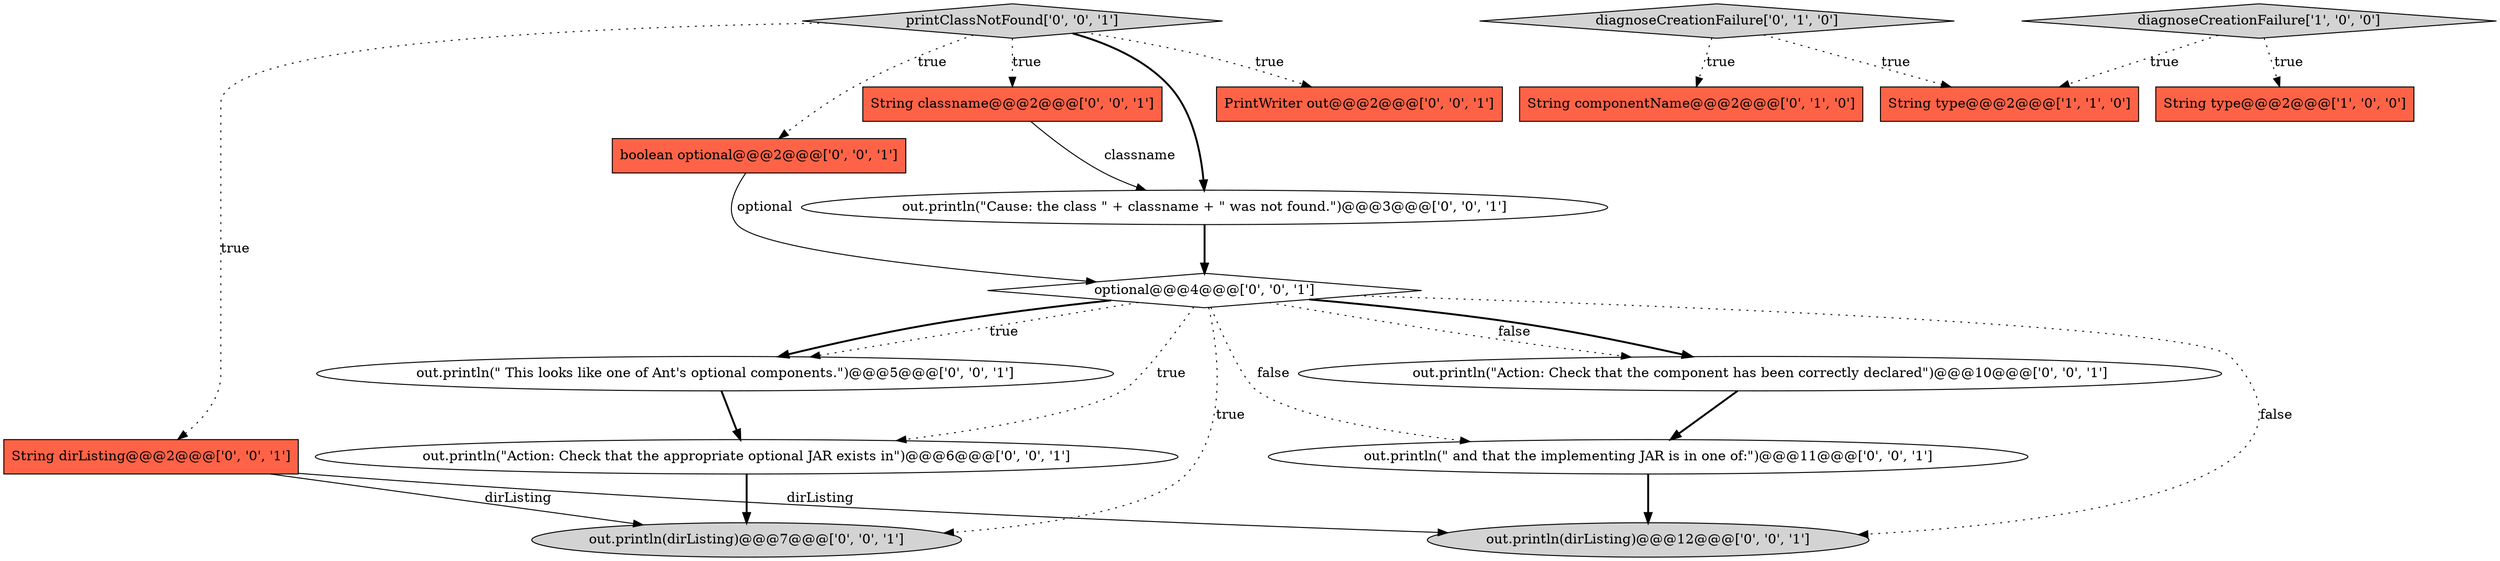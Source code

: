 digraph {
8 [style = filled, label = "out.println(dirListing)@@@7@@@['0', '0', '1']", fillcolor = lightgray, shape = ellipse image = "AAA0AAABBB3BBB"];
15 [style = filled, label = "String dirListing@@@2@@@['0', '0', '1']", fillcolor = tomato, shape = box image = "AAA0AAABBB3BBB"];
2 [style = filled, label = "String type@@@2@@@['1', '1', '0']", fillcolor = tomato, shape = box image = "AAA0AAABBB1BBB"];
4 [style = filled, label = "diagnoseCreationFailure['0', '1', '0']", fillcolor = lightgray, shape = diamond image = "AAA0AAABBB2BBB"];
13 [style = filled, label = "printClassNotFound['0', '0', '1']", fillcolor = lightgray, shape = diamond image = "AAA0AAABBB3BBB"];
10 [style = filled, label = "String classname@@@2@@@['0', '0', '1']", fillcolor = tomato, shape = box image = "AAA0AAABBB3BBB"];
0 [style = filled, label = "String type@@@2@@@['1', '0', '0']", fillcolor = tomato, shape = box image = "AAA0AAABBB1BBB"];
11 [style = filled, label = "out.println(\" and that the implementing JAR is in one of:\")@@@11@@@['0', '0', '1']", fillcolor = white, shape = ellipse image = "AAA0AAABBB3BBB"];
7 [style = filled, label = "out.println(\"Action: Check that the appropriate optional JAR exists in\")@@@6@@@['0', '0', '1']", fillcolor = white, shape = ellipse image = "AAA0AAABBB3BBB"];
12 [style = filled, label = "out.println(dirListing)@@@12@@@['0', '0', '1']", fillcolor = lightgray, shape = ellipse image = "AAA0AAABBB3BBB"];
14 [style = filled, label = "out.println(\"Action: Check that the component has been correctly declared\")@@@10@@@['0', '0', '1']", fillcolor = white, shape = ellipse image = "AAA0AAABBB3BBB"];
9 [style = filled, label = "optional@@@4@@@['0', '0', '1']", fillcolor = white, shape = diamond image = "AAA0AAABBB3BBB"];
16 [style = filled, label = "out.println(\"Cause: the class \" + classname + \" was not found.\")@@@3@@@['0', '0', '1']", fillcolor = white, shape = ellipse image = "AAA0AAABBB3BBB"];
17 [style = filled, label = "PrintWriter out@@@2@@@['0', '0', '1']", fillcolor = tomato, shape = box image = "AAA0AAABBB3BBB"];
5 [style = filled, label = "boolean optional@@@2@@@['0', '0', '1']", fillcolor = tomato, shape = box image = "AAA0AAABBB3BBB"];
6 [style = filled, label = "out.println(\" This looks like one of Ant's optional components.\")@@@5@@@['0', '0', '1']", fillcolor = white, shape = ellipse image = "AAA0AAABBB3BBB"];
3 [style = filled, label = "String componentName@@@2@@@['0', '1', '0']", fillcolor = tomato, shape = box image = "AAA0AAABBB2BBB"];
1 [style = filled, label = "diagnoseCreationFailure['1', '0', '0']", fillcolor = lightgray, shape = diamond image = "AAA0AAABBB1BBB"];
9->8 [style = dotted, label="true"];
7->8 [style = bold, label=""];
11->12 [style = bold, label=""];
4->3 [style = dotted, label="true"];
1->0 [style = dotted, label="true"];
9->7 [style = dotted, label="true"];
13->10 [style = dotted, label="true"];
14->11 [style = bold, label=""];
13->17 [style = dotted, label="true"];
9->6 [style = dotted, label="true"];
15->8 [style = solid, label="dirListing"];
9->6 [style = bold, label=""];
9->14 [style = dotted, label="false"];
13->16 [style = bold, label=""];
5->9 [style = solid, label="optional"];
9->14 [style = bold, label=""];
1->2 [style = dotted, label="true"];
13->15 [style = dotted, label="true"];
13->5 [style = dotted, label="true"];
15->12 [style = solid, label="dirListing"];
6->7 [style = bold, label=""];
9->12 [style = dotted, label="false"];
10->16 [style = solid, label="classname"];
9->11 [style = dotted, label="false"];
4->2 [style = dotted, label="true"];
16->9 [style = bold, label=""];
}
